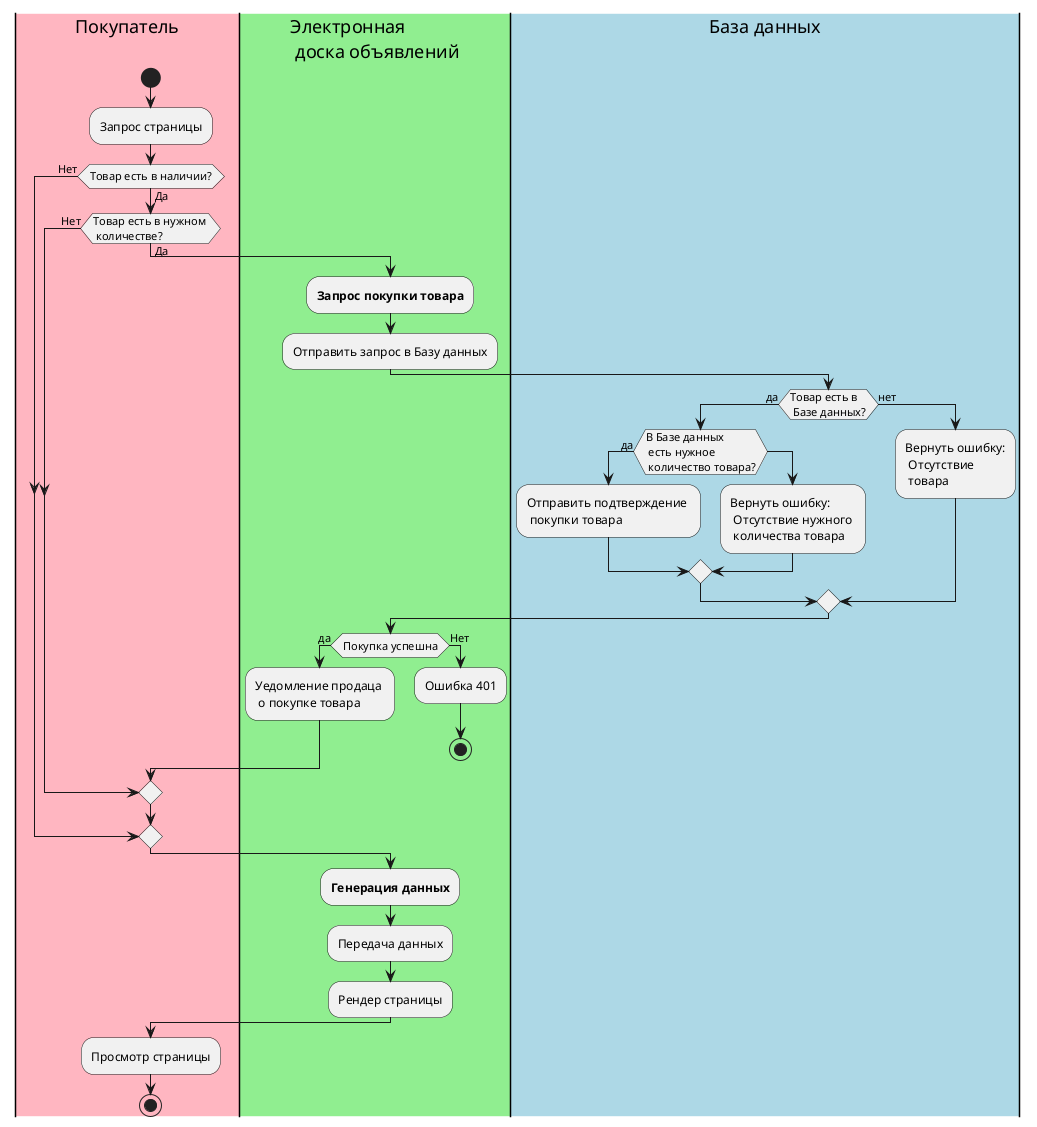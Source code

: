 @startuml SIA_13_PR2_1
|#LightPink|Покупатель|
start
:Запрос страницы;
if (Товар есть в наличии?) is (Нет) then
else (Да)
if (Товар есть в нужном \n количестве?) is (Нет) then
else (Да)
|#LightGreen|Электронная \n доска объявлений|
label auth1;
:**Запрос покупки товара**;
:Отправить запрос в Базу данных;
    |#LightBlue|База данных|
    if (Товар есть в \n Базе данных?) is (да) then
        if (В Базе данных \n есть нужное \n количество товара?) is (да) then
        :Отправить подтверждение \n покупки товара;
        else
        :Вернуть ошибку:\n Отсутствие нужного \n количества товара;
        endif
    else (нет)
    :Вернуть ошибку:\n Отсутствие \n товара;
endif
|#LightGreen|Электронная \n доска объявлений|
if (Покупка успешна) is (да) then
:Уедомление продаца \n о покупке товара;
else (Нет)
:Ошибка 401;
stop
endif
endif
endif
|#LightGreen|Электронная \n доска объявлений|
:**Генерация данных**;
:Передача данных;
:Рендер страницы;
|#LightPink|Покупатель|
:Просмотр страницы;
stop
@enduml